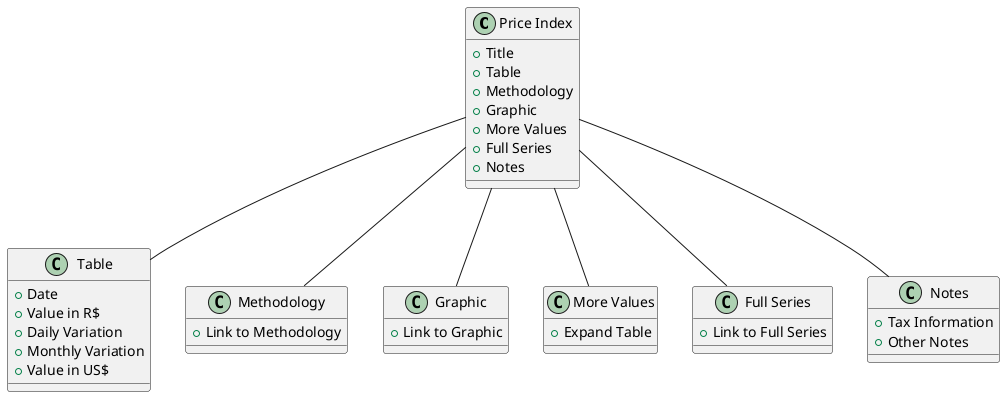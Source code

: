 @startuml
class "Price Index" {
    +Title
    +Table
    +Methodology
    +Graphic
    +More Values
    +Full Series
    +Notes
}

class "Table" {
    +Date
    +Value in R$
    +Daily Variation
    +Monthly Variation
    +Value in US$
}

class "Methodology" {
    +Link to Methodology
}

class "Graphic" {
    +Link to Graphic
}

class "More Values" {
    +Expand Table
}

class "Full Series" {
    +Link to Full Series
}

class "Notes" {
    +Tax Information
    +Other Notes
}

"Price Index" -- "Table"
"Price Index" -- "Methodology"
"Price Index" -- "Graphic"
"Price Index" -- "More Values"
"Price Index" -- "Full Series"
"Price Index" -- "Notes"
@enduml
@startuml
